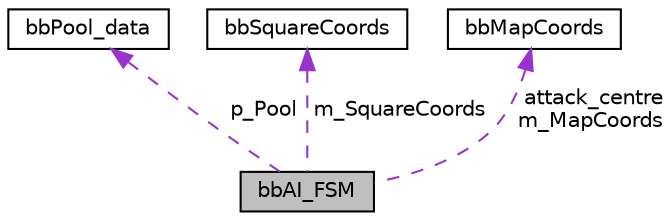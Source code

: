 digraph "bbAI_FSM"
{
 // LATEX_PDF_SIZE
  edge [fontname="Helvetica",fontsize="10",labelfontname="Helvetica",labelfontsize="10"];
  node [fontname="Helvetica",fontsize="10",shape=record];
  Node1 [label="bbAI_FSM",height=0.2,width=0.4,color="black", fillcolor="grey75", style="filled", fontcolor="black",tooltip="bbAI_FSM is a Finite State Machine that controls things like monsters and characters in-game"];
  Node2 -> Node1 [dir="back",color="darkorchid3",fontsize="10",style="dashed",label=" p_Pool" ,fontname="Helvetica"];
  Node2 [label="bbPool_data",height=0.2,width=0.4,color="black", fillcolor="white", style="filled",URL="$structbbPool__data.html",tooltip=" "];
  Node3 -> Node1 [dir="back",color="darkorchid3",fontsize="10",style="dashed",label=" m_SquareCoords" ,fontname="Helvetica"];
  Node3 [label="bbSquareCoords",height=0.2,width=0.4,color="black", fillcolor="white", style="filled",URL="$structbbSquareCoords.html",tooltip="Fixed point, 3d coordinates."];
  Node4 -> Node1 [dir="back",color="darkorchid3",fontsize="10",style="dashed",label=" attack_centre\nm_MapCoords" ,fontname="Helvetica"];
  Node4 [label="bbMapCoords",height=0.2,width=0.4,color="black", fillcolor="white", style="filled",URL="$structbbMapCoords.html",tooltip="Fixed point, 3d coordinates."];
}

